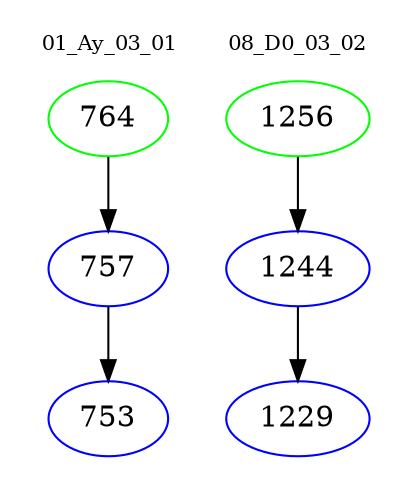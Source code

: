 digraph{
subgraph cluster_0 {
color = white
label = "01_Ay_03_01";
fontsize=10;
T0_764 [label="764", color="green"]
T0_764 -> T0_757 [color="black"]
T0_757 [label="757", color="blue"]
T0_757 -> T0_753 [color="black"]
T0_753 [label="753", color="blue"]
}
subgraph cluster_1 {
color = white
label = "08_D0_03_02";
fontsize=10;
T1_1256 [label="1256", color="green"]
T1_1256 -> T1_1244 [color="black"]
T1_1244 [label="1244", color="blue"]
T1_1244 -> T1_1229 [color="black"]
T1_1229 [label="1229", color="blue"]
}
}
